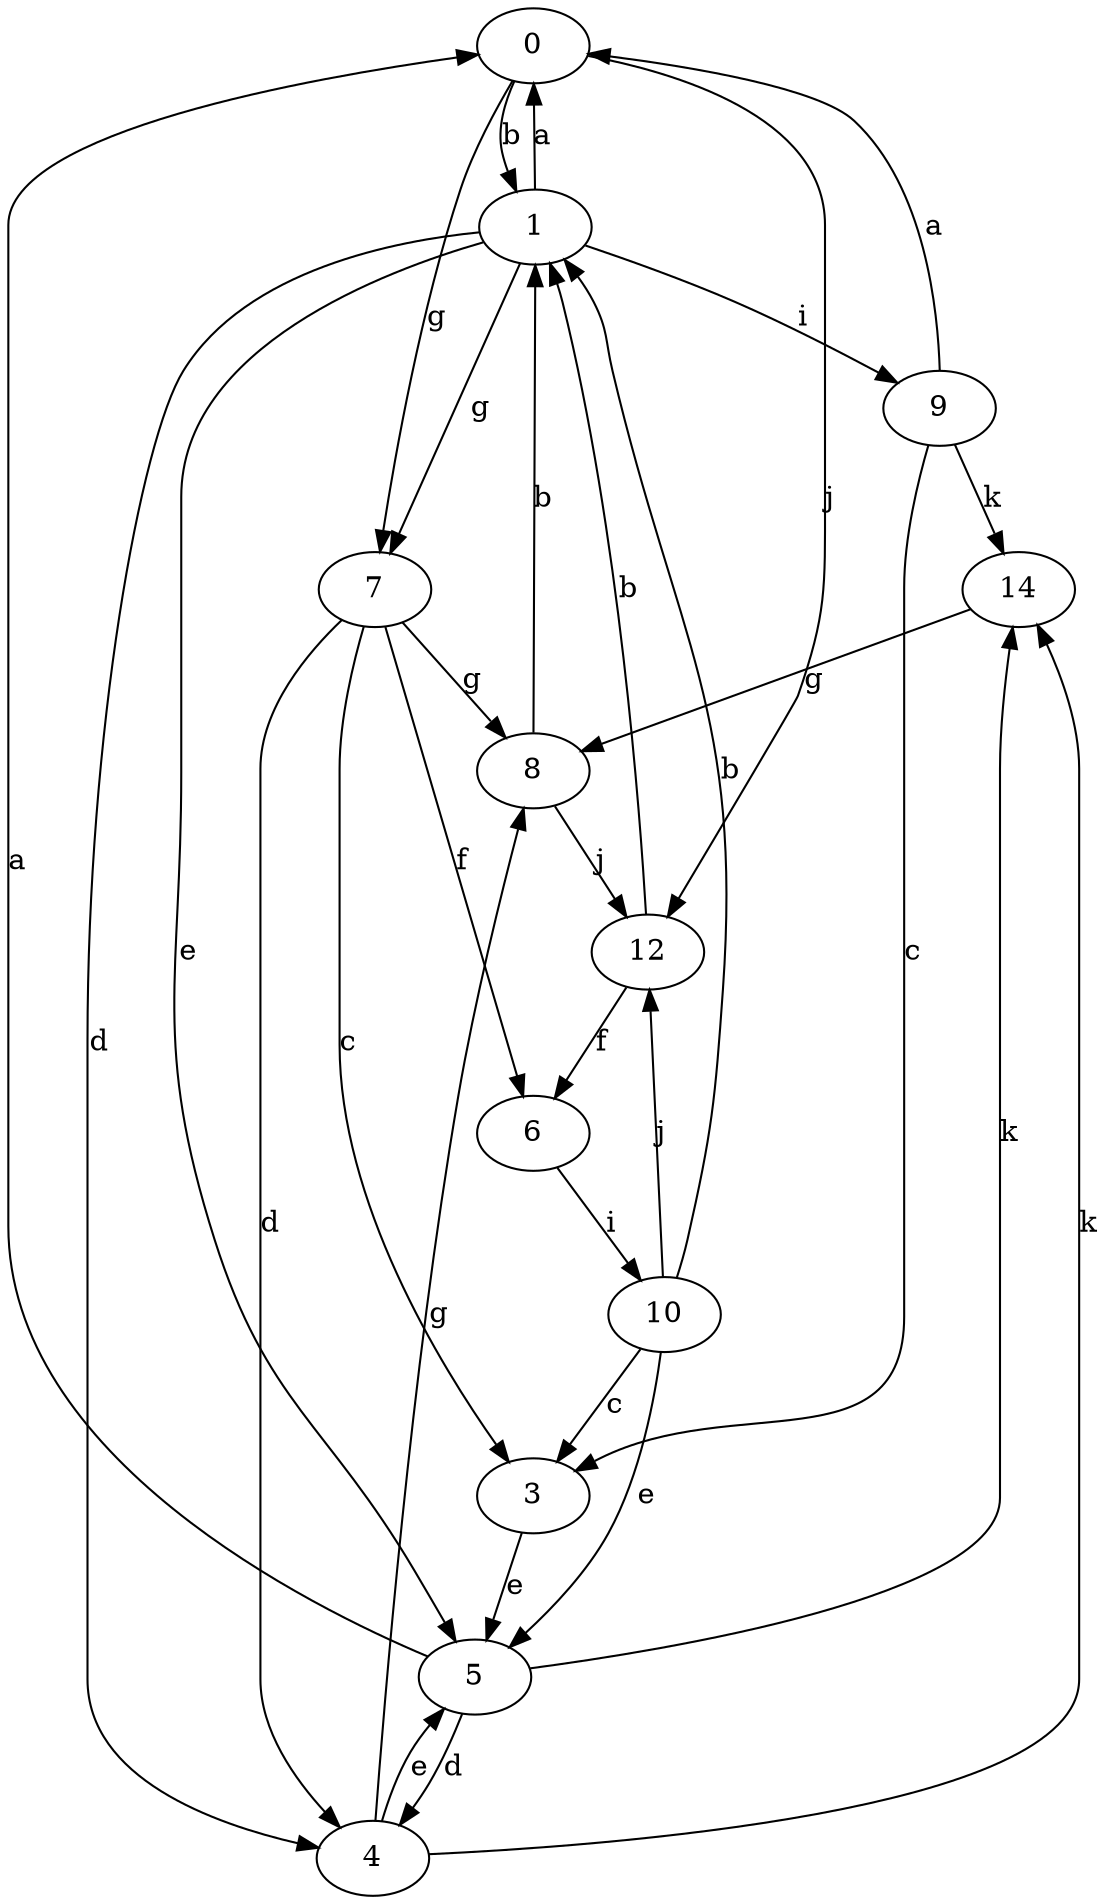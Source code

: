 strict digraph  {
0;
1;
3;
4;
5;
6;
7;
8;
9;
10;
12;
14;
0 -> 1  [label=b];
0 -> 7  [label=g];
0 -> 12  [label=j];
1 -> 0  [label=a];
1 -> 4  [label=d];
1 -> 5  [label=e];
1 -> 7  [label=g];
1 -> 9  [label=i];
3 -> 5  [label=e];
4 -> 5  [label=e];
4 -> 8  [label=g];
4 -> 14  [label=k];
5 -> 0  [label=a];
5 -> 4  [label=d];
5 -> 14  [label=k];
6 -> 10  [label=i];
7 -> 3  [label=c];
7 -> 4  [label=d];
7 -> 6  [label=f];
7 -> 8  [label=g];
8 -> 1  [label=b];
8 -> 12  [label=j];
9 -> 0  [label=a];
9 -> 3  [label=c];
9 -> 14  [label=k];
10 -> 1  [label=b];
10 -> 3  [label=c];
10 -> 5  [label=e];
10 -> 12  [label=j];
12 -> 1  [label=b];
12 -> 6  [label=f];
14 -> 8  [label=g];
}
